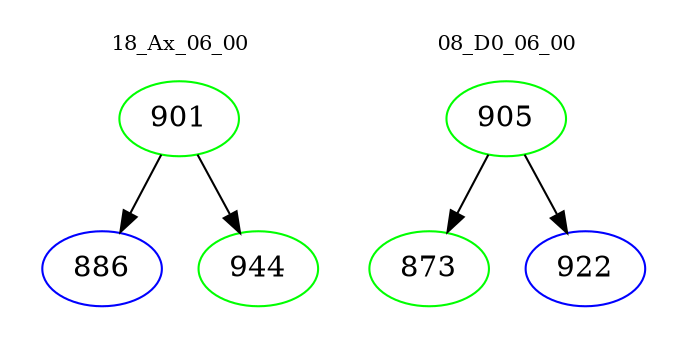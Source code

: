 digraph{
subgraph cluster_0 {
color = white
label = "18_Ax_06_00";
fontsize=10;
T0_901 [label="901", color="green"]
T0_901 -> T0_886 [color="black"]
T0_886 [label="886", color="blue"]
T0_901 -> T0_944 [color="black"]
T0_944 [label="944", color="green"]
}
subgraph cluster_1 {
color = white
label = "08_D0_06_00";
fontsize=10;
T1_905 [label="905", color="green"]
T1_905 -> T1_873 [color="black"]
T1_873 [label="873", color="green"]
T1_905 -> T1_922 [color="black"]
T1_922 [label="922", color="blue"]
}
}
